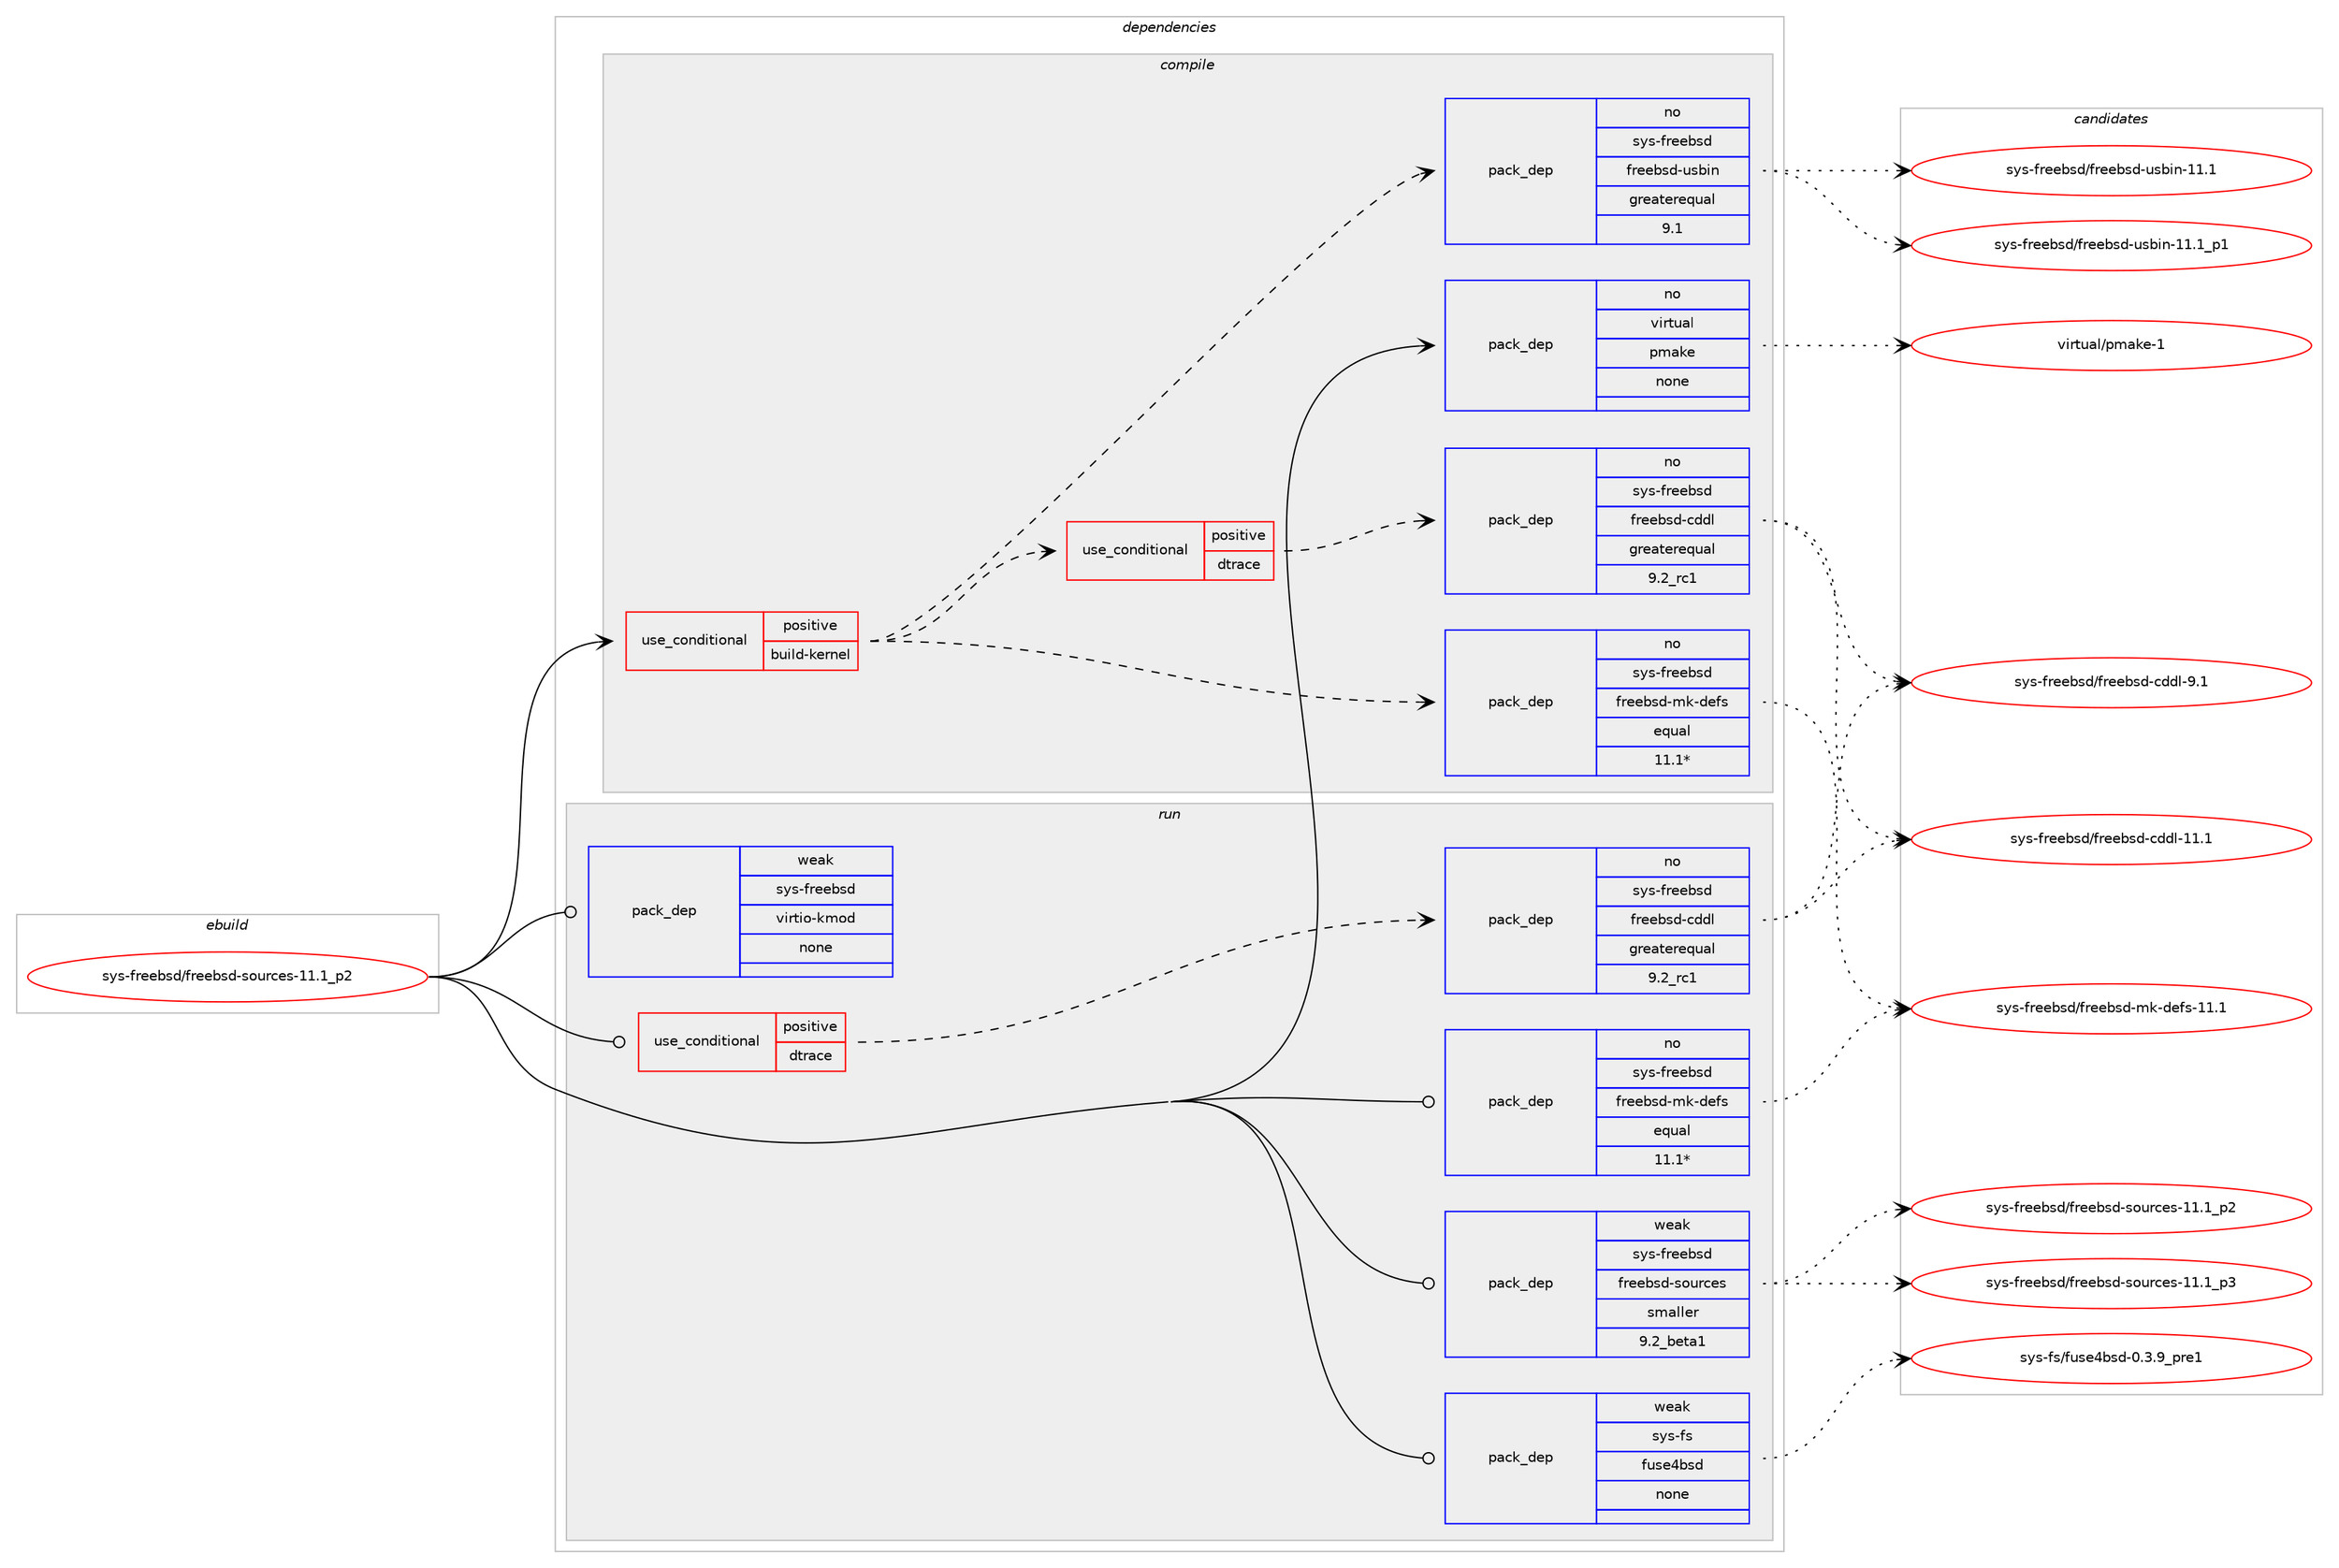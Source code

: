 digraph prolog {

# *************
# Graph options
# *************

newrank=true;
concentrate=true;
compound=true;
graph [rankdir=LR,fontname=Helvetica,fontsize=10,ranksep=1.5];#, ranksep=2.5, nodesep=0.2];
edge  [arrowhead=vee];
node  [fontname=Helvetica,fontsize=10];

# **********
# The ebuild
# **********

subgraph cluster_leftcol {
color=gray;
rank=same;
label=<<i>ebuild</i>>;
id [label="sys-freebsd/freebsd-sources-11.1_p2", color=red, width=4, href="../sys-freebsd/freebsd-sources-11.1_p2.svg"];
}

# ****************
# The dependencies
# ****************

subgraph cluster_midcol {
color=gray;
label=<<i>dependencies</i>>;
subgraph cluster_compile {
fillcolor="#eeeeee";
style=filled;
label=<<i>compile</i>>;
subgraph cond460283 {
dependency1730690 [label=<<TABLE BORDER="0" CELLBORDER="1" CELLSPACING="0" CELLPADDING="4"><TR><TD ROWSPAN="3" CELLPADDING="10">use_conditional</TD></TR><TR><TD>positive</TD></TR><TR><TD>build-kernel</TD></TR></TABLE>>, shape=none, color=red];
subgraph cond460284 {
dependency1730691 [label=<<TABLE BORDER="0" CELLBORDER="1" CELLSPACING="0" CELLPADDING="4"><TR><TD ROWSPAN="3" CELLPADDING="10">use_conditional</TD></TR><TR><TD>positive</TD></TR><TR><TD>dtrace</TD></TR></TABLE>>, shape=none, color=red];
subgraph pack1241994 {
dependency1730692 [label=<<TABLE BORDER="0" CELLBORDER="1" CELLSPACING="0" CELLPADDING="4" WIDTH="220"><TR><TD ROWSPAN="6" CELLPADDING="30">pack_dep</TD></TR><TR><TD WIDTH="110">no</TD></TR><TR><TD>sys-freebsd</TD></TR><TR><TD>freebsd-cddl</TD></TR><TR><TD>greaterequal</TD></TR><TR><TD>9.2_rc1</TD></TR></TABLE>>, shape=none, color=blue];
}
dependency1730691:e -> dependency1730692:w [weight=20,style="dashed",arrowhead="vee"];
}
dependency1730690:e -> dependency1730691:w [weight=20,style="dashed",arrowhead="vee"];
subgraph pack1241995 {
dependency1730693 [label=<<TABLE BORDER="0" CELLBORDER="1" CELLSPACING="0" CELLPADDING="4" WIDTH="220"><TR><TD ROWSPAN="6" CELLPADDING="30">pack_dep</TD></TR><TR><TD WIDTH="110">no</TD></TR><TR><TD>sys-freebsd</TD></TR><TR><TD>freebsd-usbin</TD></TR><TR><TD>greaterequal</TD></TR><TR><TD>9.1</TD></TR></TABLE>>, shape=none, color=blue];
}
dependency1730690:e -> dependency1730693:w [weight=20,style="dashed",arrowhead="vee"];
subgraph pack1241996 {
dependency1730694 [label=<<TABLE BORDER="0" CELLBORDER="1" CELLSPACING="0" CELLPADDING="4" WIDTH="220"><TR><TD ROWSPAN="6" CELLPADDING="30">pack_dep</TD></TR><TR><TD WIDTH="110">no</TD></TR><TR><TD>sys-freebsd</TD></TR><TR><TD>freebsd-mk-defs</TD></TR><TR><TD>equal</TD></TR><TR><TD>11.1*</TD></TR></TABLE>>, shape=none, color=blue];
}
dependency1730690:e -> dependency1730694:w [weight=20,style="dashed",arrowhead="vee"];
}
id:e -> dependency1730690:w [weight=20,style="solid",arrowhead="vee"];
subgraph pack1241997 {
dependency1730695 [label=<<TABLE BORDER="0" CELLBORDER="1" CELLSPACING="0" CELLPADDING="4" WIDTH="220"><TR><TD ROWSPAN="6" CELLPADDING="30">pack_dep</TD></TR><TR><TD WIDTH="110">no</TD></TR><TR><TD>virtual</TD></TR><TR><TD>pmake</TD></TR><TR><TD>none</TD></TR><TR><TD></TD></TR></TABLE>>, shape=none, color=blue];
}
id:e -> dependency1730695:w [weight=20,style="solid",arrowhead="vee"];
}
subgraph cluster_compileandrun {
fillcolor="#eeeeee";
style=filled;
label=<<i>compile and run</i>>;
}
subgraph cluster_run {
fillcolor="#eeeeee";
style=filled;
label=<<i>run</i>>;
subgraph cond460285 {
dependency1730696 [label=<<TABLE BORDER="0" CELLBORDER="1" CELLSPACING="0" CELLPADDING="4"><TR><TD ROWSPAN="3" CELLPADDING="10">use_conditional</TD></TR><TR><TD>positive</TD></TR><TR><TD>dtrace</TD></TR></TABLE>>, shape=none, color=red];
subgraph pack1241998 {
dependency1730697 [label=<<TABLE BORDER="0" CELLBORDER="1" CELLSPACING="0" CELLPADDING="4" WIDTH="220"><TR><TD ROWSPAN="6" CELLPADDING="30">pack_dep</TD></TR><TR><TD WIDTH="110">no</TD></TR><TR><TD>sys-freebsd</TD></TR><TR><TD>freebsd-cddl</TD></TR><TR><TD>greaterequal</TD></TR><TR><TD>9.2_rc1</TD></TR></TABLE>>, shape=none, color=blue];
}
dependency1730696:e -> dependency1730697:w [weight=20,style="dashed",arrowhead="vee"];
}
id:e -> dependency1730696:w [weight=20,style="solid",arrowhead="odot"];
subgraph pack1241999 {
dependency1730698 [label=<<TABLE BORDER="0" CELLBORDER="1" CELLSPACING="0" CELLPADDING="4" WIDTH="220"><TR><TD ROWSPAN="6" CELLPADDING="30">pack_dep</TD></TR><TR><TD WIDTH="110">no</TD></TR><TR><TD>sys-freebsd</TD></TR><TR><TD>freebsd-mk-defs</TD></TR><TR><TD>equal</TD></TR><TR><TD>11.1*</TD></TR></TABLE>>, shape=none, color=blue];
}
id:e -> dependency1730698:w [weight=20,style="solid",arrowhead="odot"];
subgraph pack1242000 {
dependency1730699 [label=<<TABLE BORDER="0" CELLBORDER="1" CELLSPACING="0" CELLPADDING="4" WIDTH="220"><TR><TD ROWSPAN="6" CELLPADDING="30">pack_dep</TD></TR><TR><TD WIDTH="110">weak</TD></TR><TR><TD>sys-freebsd</TD></TR><TR><TD>freebsd-sources</TD></TR><TR><TD>smaller</TD></TR><TR><TD>9.2_beta1</TD></TR></TABLE>>, shape=none, color=blue];
}
id:e -> dependency1730699:w [weight=20,style="solid",arrowhead="odot"];
subgraph pack1242001 {
dependency1730700 [label=<<TABLE BORDER="0" CELLBORDER="1" CELLSPACING="0" CELLPADDING="4" WIDTH="220"><TR><TD ROWSPAN="6" CELLPADDING="30">pack_dep</TD></TR><TR><TD WIDTH="110">weak</TD></TR><TR><TD>sys-freebsd</TD></TR><TR><TD>virtio-kmod</TD></TR><TR><TD>none</TD></TR><TR><TD></TD></TR></TABLE>>, shape=none, color=blue];
}
id:e -> dependency1730700:w [weight=20,style="solid",arrowhead="odot"];
subgraph pack1242002 {
dependency1730701 [label=<<TABLE BORDER="0" CELLBORDER="1" CELLSPACING="0" CELLPADDING="4" WIDTH="220"><TR><TD ROWSPAN="6" CELLPADDING="30">pack_dep</TD></TR><TR><TD WIDTH="110">weak</TD></TR><TR><TD>sys-fs</TD></TR><TR><TD>fuse4bsd</TD></TR><TR><TD>none</TD></TR><TR><TD></TD></TR></TABLE>>, shape=none, color=blue];
}
id:e -> dependency1730701:w [weight=20,style="solid",arrowhead="odot"];
}
}

# **************
# The candidates
# **************

subgraph cluster_choices {
rank=same;
color=gray;
label=<<i>candidates</i>>;

subgraph choice1241994 {
color=black;
nodesep=1;
choice1151211154510211410110198115100471021141011019811510045991001001084549494649 [label="sys-freebsd/freebsd-cddl-11.1", color=red, width=4,href="../sys-freebsd/freebsd-cddl-11.1.svg"];
choice11512111545102114101101981151004710211410110198115100459910010010845574649 [label="sys-freebsd/freebsd-cddl-9.1", color=red, width=4,href="../sys-freebsd/freebsd-cddl-9.1.svg"];
dependency1730692:e -> choice1151211154510211410110198115100471021141011019811510045991001001084549494649:w [style=dotted,weight="100"];
dependency1730692:e -> choice11512111545102114101101981151004710211410110198115100459910010010845574649:w [style=dotted,weight="100"];
}
subgraph choice1241995 {
color=black;
nodesep=1;
choice1151211154510211410110198115100471021141011019811510045117115981051104549494649 [label="sys-freebsd/freebsd-usbin-11.1", color=red, width=4,href="../sys-freebsd/freebsd-usbin-11.1.svg"];
choice11512111545102114101101981151004710211410110198115100451171159810511045494946499511249 [label="sys-freebsd/freebsd-usbin-11.1_p1", color=red, width=4,href="../sys-freebsd/freebsd-usbin-11.1_p1.svg"];
dependency1730693:e -> choice1151211154510211410110198115100471021141011019811510045117115981051104549494649:w [style=dotted,weight="100"];
dependency1730693:e -> choice11512111545102114101101981151004710211410110198115100451171159810511045494946499511249:w [style=dotted,weight="100"];
}
subgraph choice1241996 {
color=black;
nodesep=1;
choice1151211154510211410110198115100471021141011019811510045109107451001011021154549494649 [label="sys-freebsd/freebsd-mk-defs-11.1", color=red, width=4,href="../sys-freebsd/freebsd-mk-defs-11.1.svg"];
dependency1730694:e -> choice1151211154510211410110198115100471021141011019811510045109107451001011021154549494649:w [style=dotted,weight="100"];
}
subgraph choice1241997 {
color=black;
nodesep=1;
choice1181051141161179710847112109971071014549 [label="virtual/pmake-1", color=red, width=4,href="../virtual/pmake-1.svg"];
dependency1730695:e -> choice1181051141161179710847112109971071014549:w [style=dotted,weight="100"];
}
subgraph choice1241998 {
color=black;
nodesep=1;
choice1151211154510211410110198115100471021141011019811510045991001001084549494649 [label="sys-freebsd/freebsd-cddl-11.1", color=red, width=4,href="../sys-freebsd/freebsd-cddl-11.1.svg"];
choice11512111545102114101101981151004710211410110198115100459910010010845574649 [label="sys-freebsd/freebsd-cddl-9.1", color=red, width=4,href="../sys-freebsd/freebsd-cddl-9.1.svg"];
dependency1730697:e -> choice1151211154510211410110198115100471021141011019811510045991001001084549494649:w [style=dotted,weight="100"];
dependency1730697:e -> choice11512111545102114101101981151004710211410110198115100459910010010845574649:w [style=dotted,weight="100"];
}
subgraph choice1241999 {
color=black;
nodesep=1;
choice1151211154510211410110198115100471021141011019811510045109107451001011021154549494649 [label="sys-freebsd/freebsd-mk-defs-11.1", color=red, width=4,href="../sys-freebsd/freebsd-mk-defs-11.1.svg"];
dependency1730698:e -> choice1151211154510211410110198115100471021141011019811510045109107451001011021154549494649:w [style=dotted,weight="100"];
}
subgraph choice1242000 {
color=black;
nodesep=1;
choice11512111545102114101101981151004710211410110198115100451151111171149910111545494946499511250 [label="sys-freebsd/freebsd-sources-11.1_p2", color=red, width=4,href="../sys-freebsd/freebsd-sources-11.1_p2.svg"];
choice11512111545102114101101981151004710211410110198115100451151111171149910111545494946499511251 [label="sys-freebsd/freebsd-sources-11.1_p3", color=red, width=4,href="../sys-freebsd/freebsd-sources-11.1_p3.svg"];
dependency1730699:e -> choice11512111545102114101101981151004710211410110198115100451151111171149910111545494946499511250:w [style=dotted,weight="100"];
dependency1730699:e -> choice11512111545102114101101981151004710211410110198115100451151111171149910111545494946499511251:w [style=dotted,weight="100"];
}
subgraph choice1242001 {
color=black;
nodesep=1;
}
subgraph choice1242002 {
color=black;
nodesep=1;
choice115121115451021154710211711510152981151004548465146579511211410149 [label="sys-fs/fuse4bsd-0.3.9_pre1", color=red, width=4,href="../sys-fs/fuse4bsd-0.3.9_pre1.svg"];
dependency1730701:e -> choice115121115451021154710211711510152981151004548465146579511211410149:w [style=dotted,weight="100"];
}
}

}
